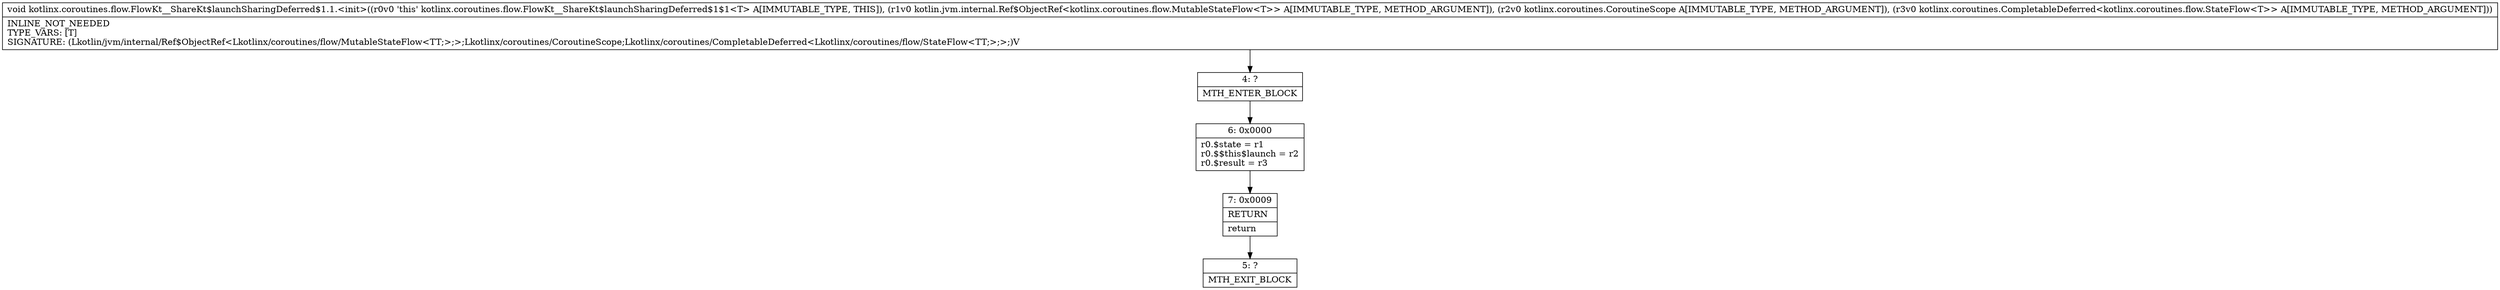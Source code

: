 digraph "CFG forkotlinx.coroutines.flow.FlowKt__ShareKt$launchSharingDeferred$1.1.\<init\>(Lkotlin\/jvm\/internal\/Ref$ObjectRef;Lkotlinx\/coroutines\/CoroutineScope;Lkotlinx\/coroutines\/CompletableDeferred;)V" {
Node_4 [shape=record,label="{4\:\ ?|MTH_ENTER_BLOCK\l}"];
Node_6 [shape=record,label="{6\:\ 0x0000|r0.$state = r1\lr0.$$this$launch = r2\lr0.$result = r3\l}"];
Node_7 [shape=record,label="{7\:\ 0x0009|RETURN\l|return\l}"];
Node_5 [shape=record,label="{5\:\ ?|MTH_EXIT_BLOCK\l}"];
MethodNode[shape=record,label="{void kotlinx.coroutines.flow.FlowKt__ShareKt$launchSharingDeferred$1.1.\<init\>((r0v0 'this' kotlinx.coroutines.flow.FlowKt__ShareKt$launchSharingDeferred$1$1\<T\> A[IMMUTABLE_TYPE, THIS]), (r1v0 kotlin.jvm.internal.Ref$ObjectRef\<kotlinx.coroutines.flow.MutableStateFlow\<T\>\> A[IMMUTABLE_TYPE, METHOD_ARGUMENT]), (r2v0 kotlinx.coroutines.CoroutineScope A[IMMUTABLE_TYPE, METHOD_ARGUMENT]), (r3v0 kotlinx.coroutines.CompletableDeferred\<kotlinx.coroutines.flow.StateFlow\<T\>\> A[IMMUTABLE_TYPE, METHOD_ARGUMENT]))  | INLINE_NOT_NEEDED\lTYPE_VARS: [T]\lSIGNATURE: (Lkotlin\/jvm\/internal\/Ref$ObjectRef\<Lkotlinx\/coroutines\/flow\/MutableStateFlow\<TT;\>;\>;Lkotlinx\/coroutines\/CoroutineScope;Lkotlinx\/coroutines\/CompletableDeferred\<Lkotlinx\/coroutines\/flow\/StateFlow\<TT;\>;\>;)V\l}"];
MethodNode -> Node_4;Node_4 -> Node_6;
Node_6 -> Node_7;
Node_7 -> Node_5;
}

